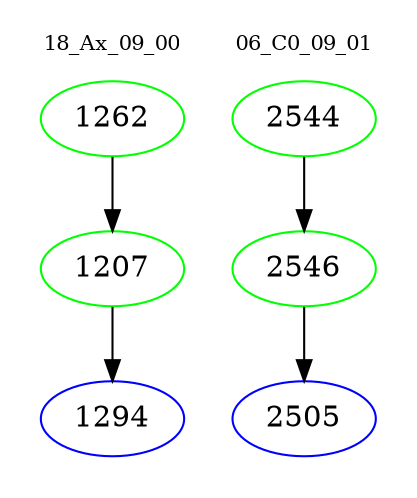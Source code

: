 digraph{
subgraph cluster_0 {
color = white
label = "18_Ax_09_00";
fontsize=10;
T0_1262 [label="1262", color="green"]
T0_1262 -> T0_1207 [color="black"]
T0_1207 [label="1207", color="green"]
T0_1207 -> T0_1294 [color="black"]
T0_1294 [label="1294", color="blue"]
}
subgraph cluster_1 {
color = white
label = "06_C0_09_01";
fontsize=10;
T1_2544 [label="2544", color="green"]
T1_2544 -> T1_2546 [color="black"]
T1_2546 [label="2546", color="green"]
T1_2546 -> T1_2505 [color="black"]
T1_2505 [label="2505", color="blue"]
}
}
